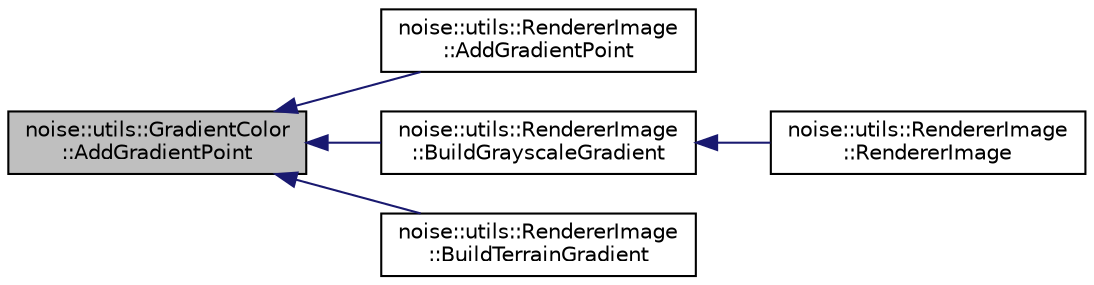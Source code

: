 digraph "noise::utils::GradientColor::AddGradientPoint"
{
  edge [fontname="Helvetica",fontsize="10",labelfontname="Helvetica",labelfontsize="10"];
  node [fontname="Helvetica",fontsize="10",shape=record];
  rankdir="LR";
  Node1 [label="noise::utils::GradientColor\l::AddGradientPoint",height=0.2,width=0.4,color="black", fillcolor="grey75", style="filled" fontcolor="black"];
  Node1 -> Node2 [dir="back",color="midnightblue",fontsize="10",style="solid"];
  Node2 [label="noise::utils::RendererImage\l::AddGradientPoint",height=0.2,width=0.4,color="black", fillcolor="white", style="filled",URL="$classnoise_1_1utils_1_1_renderer_image.html#a075cb17fcaf8e329f20e6fa9d1a7cb99"];
  Node1 -> Node3 [dir="back",color="midnightblue",fontsize="10",style="solid"];
  Node3 [label="noise::utils::RendererImage\l::BuildGrayscaleGradient",height=0.2,width=0.4,color="black", fillcolor="white", style="filled",URL="$classnoise_1_1utils_1_1_renderer_image.html#a142542e27fb5ed45919c0e627a5d0967"];
  Node3 -> Node4 [dir="back",color="midnightblue",fontsize="10",style="solid"];
  Node4 [label="noise::utils::RendererImage\l::RendererImage",height=0.2,width=0.4,color="black", fillcolor="white", style="filled",URL="$classnoise_1_1utils_1_1_renderer_image.html#a9184e92282c04ab094a30c21db22d1d2",tooltip="Constructor. "];
  Node1 -> Node5 [dir="back",color="midnightblue",fontsize="10",style="solid"];
  Node5 [label="noise::utils::RendererImage\l::BuildTerrainGradient",height=0.2,width=0.4,color="black", fillcolor="white", style="filled",URL="$classnoise_1_1utils_1_1_renderer_image.html#ab7c7c7127f53bd39390e9e864abbb51e"];
}
